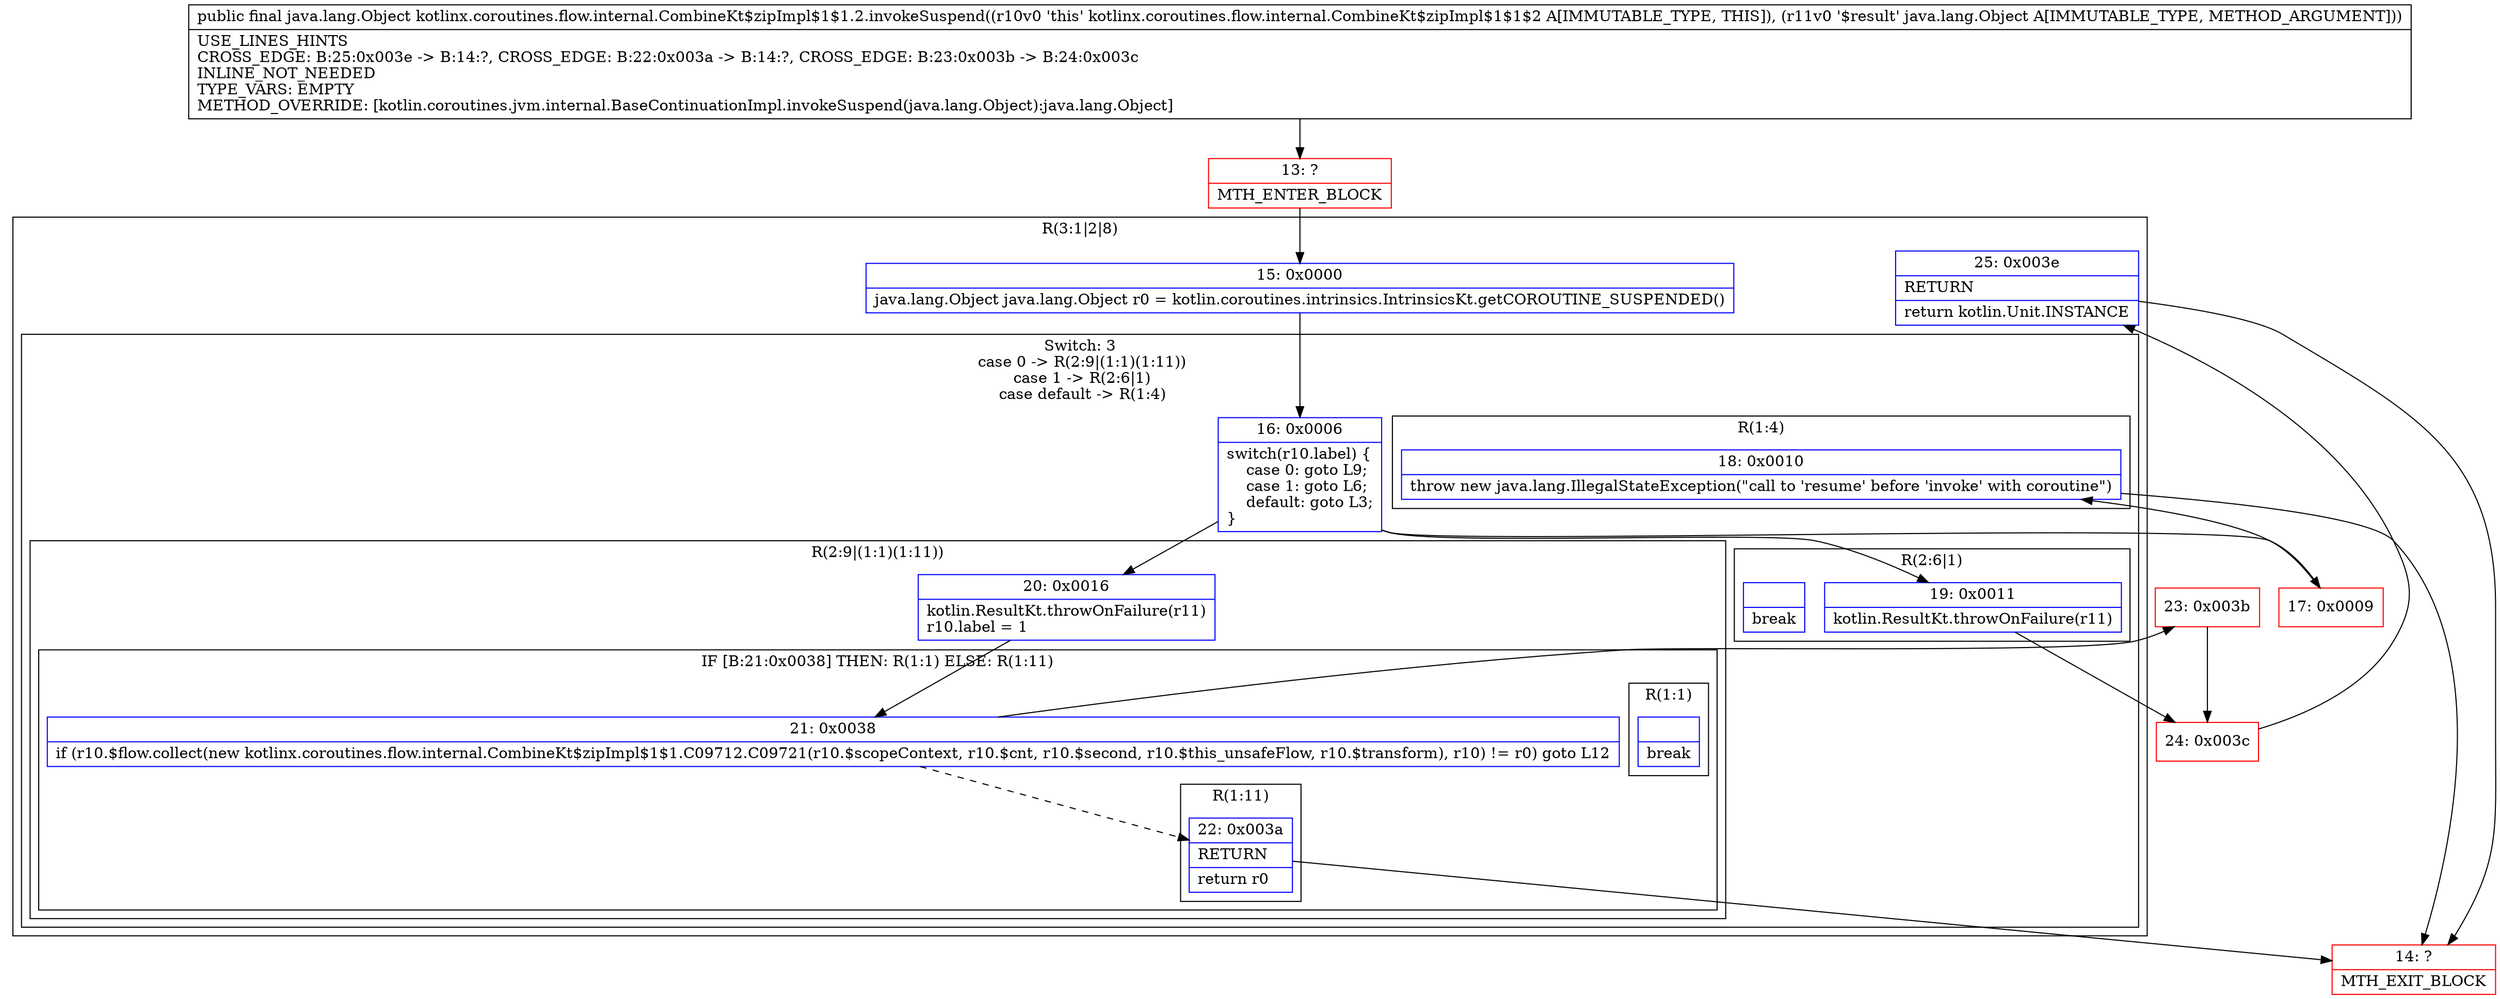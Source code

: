 digraph "CFG forkotlinx.coroutines.flow.internal.CombineKt$zipImpl$1$1.2.invokeSuspend(Ljava\/lang\/Object;)Ljava\/lang\/Object;" {
subgraph cluster_Region_971907078 {
label = "R(3:1|2|8)";
node [shape=record,color=blue];
Node_15 [shape=record,label="{15\:\ 0x0000|java.lang.Object java.lang.Object r0 = kotlin.coroutines.intrinsics.IntrinsicsKt.getCOROUTINE_SUSPENDED()\l}"];
subgraph cluster_SwitchRegion_892883648 {
label = "Switch: 3
 case 0 -> R(2:9|(1:1)(1:11))
 case 1 -> R(2:6|1)
 case default -> R(1:4)";
node [shape=record,color=blue];
Node_16 [shape=record,label="{16\:\ 0x0006|switch(r10.label) \{\l    case 0: goto L9;\l    case 1: goto L6;\l    default: goto L3;\l\}\l}"];
subgraph cluster_Region_1235853535 {
label = "R(2:9|(1:1)(1:11))";
node [shape=record,color=blue];
Node_20 [shape=record,label="{20\:\ 0x0016|kotlin.ResultKt.throwOnFailure(r11)\lr10.label = 1\l}"];
subgraph cluster_IfRegion_1926017109 {
label = "IF [B:21:0x0038] THEN: R(1:1) ELSE: R(1:11)";
node [shape=record,color=blue];
Node_21 [shape=record,label="{21\:\ 0x0038|if (r10.$flow.collect(new kotlinx.coroutines.flow.internal.CombineKt$zipImpl$1$1.C09712.C09721(r10.$scopeContext, r10.$cnt, r10.$second, r10.$this_unsafeFlow, r10.$transform), r10) != r0) goto L12\l}"];
subgraph cluster_Region_1709920974 {
label = "R(1:1)";
node [shape=record,color=blue];
Node_InsnContainer_515776013 [shape=record,label="{|break\l}"];
}
subgraph cluster_Region_1992171467 {
label = "R(1:11)";
node [shape=record,color=blue];
Node_22 [shape=record,label="{22\:\ 0x003a|RETURN\l|return r0\l}"];
}
}
}
subgraph cluster_Region_1776808264 {
label = "R(2:6|1)";
node [shape=record,color=blue];
Node_19 [shape=record,label="{19\:\ 0x0011|kotlin.ResultKt.throwOnFailure(r11)\l}"];
Node_InsnContainer_1833700339 [shape=record,label="{|break\l}"];
}
subgraph cluster_Region_1385060790 {
label = "R(1:4)";
node [shape=record,color=blue];
Node_18 [shape=record,label="{18\:\ 0x0010|throw new java.lang.IllegalStateException(\"call to 'resume' before 'invoke' with coroutine\")\l}"];
}
}
Node_25 [shape=record,label="{25\:\ 0x003e|RETURN\l|return kotlin.Unit.INSTANCE\l}"];
}
Node_13 [shape=record,color=red,label="{13\:\ ?|MTH_ENTER_BLOCK\l}"];
Node_17 [shape=record,color=red,label="{17\:\ 0x0009}"];
Node_14 [shape=record,color=red,label="{14\:\ ?|MTH_EXIT_BLOCK\l}"];
Node_24 [shape=record,color=red,label="{24\:\ 0x003c}"];
Node_23 [shape=record,color=red,label="{23\:\ 0x003b}"];
MethodNode[shape=record,label="{public final java.lang.Object kotlinx.coroutines.flow.internal.CombineKt$zipImpl$1$1.2.invokeSuspend((r10v0 'this' kotlinx.coroutines.flow.internal.CombineKt$zipImpl$1$1$2 A[IMMUTABLE_TYPE, THIS]), (r11v0 '$result' java.lang.Object A[IMMUTABLE_TYPE, METHOD_ARGUMENT]))  | USE_LINES_HINTS\lCROSS_EDGE: B:25:0x003e \-\> B:14:?, CROSS_EDGE: B:22:0x003a \-\> B:14:?, CROSS_EDGE: B:23:0x003b \-\> B:24:0x003c\lINLINE_NOT_NEEDED\lTYPE_VARS: EMPTY\lMETHOD_OVERRIDE: [kotlin.coroutines.jvm.internal.BaseContinuationImpl.invokeSuspend(java.lang.Object):java.lang.Object]\l}"];
MethodNode -> Node_13;Node_15 -> Node_16;
Node_16 -> Node_17;
Node_16 -> Node_19;
Node_16 -> Node_20;
Node_20 -> Node_21;
Node_21 -> Node_22[style=dashed];
Node_21 -> Node_23;
Node_22 -> Node_14;
Node_19 -> Node_24;
Node_18 -> Node_14;
Node_25 -> Node_14;
Node_13 -> Node_15;
Node_17 -> Node_18;
Node_24 -> Node_25;
Node_23 -> Node_24;
}

